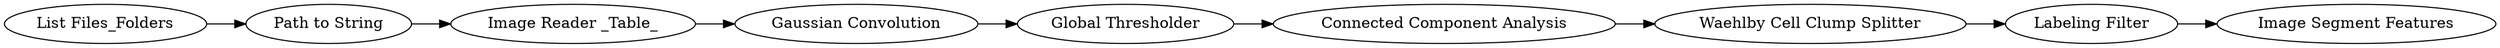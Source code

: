 digraph {
	11 -> 10
	7 -> 8
	4 -> 5
	10 -> 4
	3 -> 12
	5 -> 6
	6 -> 7
	12 -> 11
	5 [label="Connected Component Analysis"]
	7 [label="Labeling Filter"]
	11 [label="Image Reader _Table_"]
	4 [label="Global Thresholder"]
	10 [label="Gaussian Convolution"]
	6 [label="Waehlby Cell Clump Splitter"]
	8 [label="Image Segment Features"]
	3 [label="List Files_Folders"]
	12 [label="Path to String"]
	rankdir=LR
}
